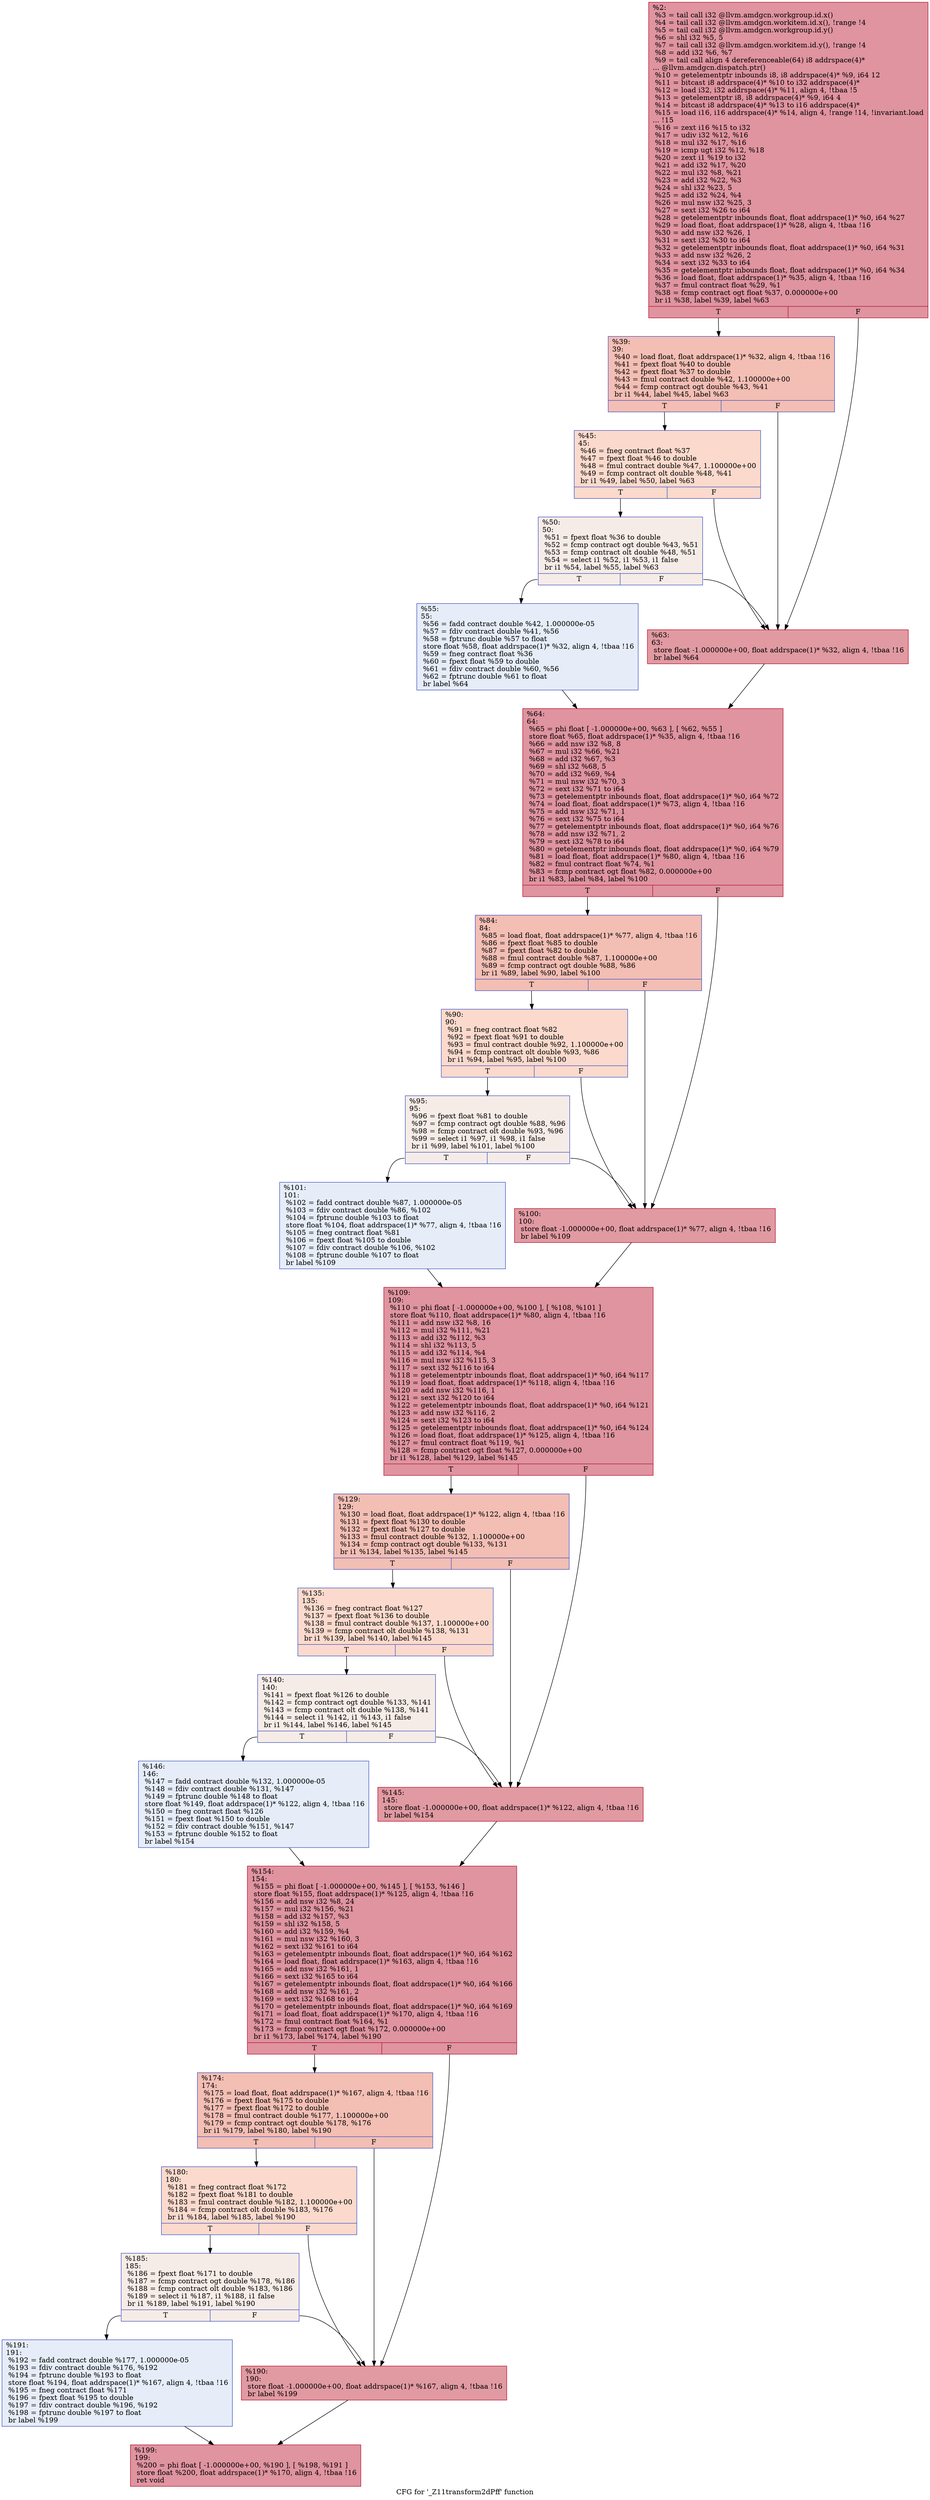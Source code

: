 digraph "CFG for '_Z11transform2dPff' function" {
	label="CFG for '_Z11transform2dPff' function";

	Node0x6171720 [shape=record,color="#b70d28ff", style=filled, fillcolor="#b70d2870",label="{%2:\l  %3 = tail call i32 @llvm.amdgcn.workgroup.id.x()\l  %4 = tail call i32 @llvm.amdgcn.workitem.id.x(), !range !4\l  %5 = tail call i32 @llvm.amdgcn.workgroup.id.y()\l  %6 = shl i32 %5, 5\l  %7 = tail call i32 @llvm.amdgcn.workitem.id.y(), !range !4\l  %8 = add i32 %6, %7\l  %9 = tail call align 4 dereferenceable(64) i8 addrspace(4)*\l... @llvm.amdgcn.dispatch.ptr()\l  %10 = getelementptr inbounds i8, i8 addrspace(4)* %9, i64 12\l  %11 = bitcast i8 addrspace(4)* %10 to i32 addrspace(4)*\l  %12 = load i32, i32 addrspace(4)* %11, align 4, !tbaa !5\l  %13 = getelementptr i8, i8 addrspace(4)* %9, i64 4\l  %14 = bitcast i8 addrspace(4)* %13 to i16 addrspace(4)*\l  %15 = load i16, i16 addrspace(4)* %14, align 4, !range !14, !invariant.load\l... !15\l  %16 = zext i16 %15 to i32\l  %17 = udiv i32 %12, %16\l  %18 = mul i32 %17, %16\l  %19 = icmp ugt i32 %12, %18\l  %20 = zext i1 %19 to i32\l  %21 = add i32 %17, %20\l  %22 = mul i32 %8, %21\l  %23 = add i32 %22, %3\l  %24 = shl i32 %23, 5\l  %25 = add i32 %24, %4\l  %26 = mul nsw i32 %25, 3\l  %27 = sext i32 %26 to i64\l  %28 = getelementptr inbounds float, float addrspace(1)* %0, i64 %27\l  %29 = load float, float addrspace(1)* %28, align 4, !tbaa !16\l  %30 = add nsw i32 %26, 1\l  %31 = sext i32 %30 to i64\l  %32 = getelementptr inbounds float, float addrspace(1)* %0, i64 %31\l  %33 = add nsw i32 %26, 2\l  %34 = sext i32 %33 to i64\l  %35 = getelementptr inbounds float, float addrspace(1)* %0, i64 %34\l  %36 = load float, float addrspace(1)* %35, align 4, !tbaa !16\l  %37 = fmul contract float %29, %1\l  %38 = fcmp contract ogt float %37, 0.000000e+00\l  br i1 %38, label %39, label %63\l|{<s0>T|<s1>F}}"];
	Node0x6171720:s0 -> Node0x6176250;
	Node0x6171720:s1 -> Node0x61762e0;
	Node0x6176250 [shape=record,color="#3d50c3ff", style=filled, fillcolor="#e36c5570",label="{%39:\l39:                                               \l  %40 = load float, float addrspace(1)* %32, align 4, !tbaa !16\l  %41 = fpext float %40 to double\l  %42 = fpext float %37 to double\l  %43 = fmul contract double %42, 1.100000e+00\l  %44 = fcmp contract ogt double %43, %41\l  br i1 %44, label %45, label %63\l|{<s0>T|<s1>F}}"];
	Node0x6176250:s0 -> Node0x61766c0;
	Node0x6176250:s1 -> Node0x61762e0;
	Node0x61766c0 [shape=record,color="#3d50c3ff", style=filled, fillcolor="#f7ac8e70",label="{%45:\l45:                                               \l  %46 = fneg contract float %37\l  %47 = fpext float %46 to double\l  %48 = fmul contract double %47, 1.100000e+00\l  %49 = fcmp contract olt double %48, %41\l  br i1 %49, label %50, label %63\l|{<s0>T|<s1>F}}"];
	Node0x61766c0:s0 -> Node0x6176a00;
	Node0x61766c0:s1 -> Node0x61762e0;
	Node0x6176a00 [shape=record,color="#3d50c3ff", style=filled, fillcolor="#ead5c970",label="{%50:\l50:                                               \l  %51 = fpext float %36 to double\l  %52 = fcmp contract ogt double %43, %51\l  %53 = fcmp contract olt double %48, %51\l  %54 = select i1 %52, i1 %53, i1 false\l  br i1 %54, label %55, label %63\l|{<s0>T|<s1>F}}"];
	Node0x6176a00:s0 -> Node0x6176d40;
	Node0x6176a00:s1 -> Node0x61762e0;
	Node0x6176d40 [shape=record,color="#3d50c3ff", style=filled, fillcolor="#c7d7f070",label="{%55:\l55:                                               \l  %56 = fadd contract double %42, 1.000000e-05\l  %57 = fdiv contract double %41, %56\l  %58 = fptrunc double %57 to float\l  store float %58, float addrspace(1)* %32, align 4, !tbaa !16\l  %59 = fneg contract float %36\l  %60 = fpext float %59 to double\l  %61 = fdiv contract double %60, %56\l  %62 = fptrunc double %61 to float\l  br label %64\l}"];
	Node0x6176d40 -> Node0x6177270;
	Node0x61762e0 [shape=record,color="#b70d28ff", style=filled, fillcolor="#bb1b2c70",label="{%63:\l63:                                               \l  store float -1.000000e+00, float addrspace(1)* %32, align 4, !tbaa !16\l  br label %64\l}"];
	Node0x61762e0 -> Node0x6177270;
	Node0x6177270 [shape=record,color="#b70d28ff", style=filled, fillcolor="#b70d2870",label="{%64:\l64:                                               \l  %65 = phi float [ -1.000000e+00, %63 ], [ %62, %55 ]\l  store float %65, float addrspace(1)* %35, align 4, !tbaa !16\l  %66 = add nsw i32 %8, 8\l  %67 = mul i32 %66, %21\l  %68 = add i32 %67, %3\l  %69 = shl i32 %68, 5\l  %70 = add i32 %69, %4\l  %71 = mul nsw i32 %70, 3\l  %72 = sext i32 %71 to i64\l  %73 = getelementptr inbounds float, float addrspace(1)* %0, i64 %72\l  %74 = load float, float addrspace(1)* %73, align 4, !tbaa !16\l  %75 = add nsw i32 %71, 1\l  %76 = sext i32 %75 to i64\l  %77 = getelementptr inbounds float, float addrspace(1)* %0, i64 %76\l  %78 = add nsw i32 %71, 2\l  %79 = sext i32 %78 to i64\l  %80 = getelementptr inbounds float, float addrspace(1)* %0, i64 %79\l  %81 = load float, float addrspace(1)* %80, align 4, !tbaa !16\l  %82 = fmul contract float %74, %1\l  %83 = fcmp contract ogt float %82, 0.000000e+00\l  br i1 %83, label %84, label %100\l|{<s0>T|<s1>F}}"];
	Node0x6177270:s0 -> Node0x61781a0;
	Node0x6177270:s1 -> Node0x61781f0;
	Node0x61781a0 [shape=record,color="#3d50c3ff", style=filled, fillcolor="#e36c5570",label="{%84:\l84:                                               \l  %85 = load float, float addrspace(1)* %77, align 4, !tbaa !16\l  %86 = fpext float %85 to double\l  %87 = fpext float %82 to double\l  %88 = fmul contract double %87, 1.100000e+00\l  %89 = fcmp contract ogt double %88, %86\l  br i1 %89, label %90, label %100\l|{<s0>T|<s1>F}}"];
	Node0x61781a0:s0 -> Node0x6178590;
	Node0x61781a0:s1 -> Node0x61781f0;
	Node0x6178590 [shape=record,color="#3d50c3ff", style=filled, fillcolor="#f7ac8e70",label="{%90:\l90:                                               \l  %91 = fneg contract float %82\l  %92 = fpext float %91 to double\l  %93 = fmul contract double %92, 1.100000e+00\l  %94 = fcmp contract olt double %93, %86\l  br i1 %94, label %95, label %100\l|{<s0>T|<s1>F}}"];
	Node0x6178590:s0 -> Node0x6178890;
	Node0x6178590:s1 -> Node0x61781f0;
	Node0x6178890 [shape=record,color="#3d50c3ff", style=filled, fillcolor="#ead5c970",label="{%95:\l95:                                               \l  %96 = fpext float %81 to double\l  %97 = fcmp contract ogt double %88, %96\l  %98 = fcmp contract olt double %93, %96\l  %99 = select i1 %97, i1 %98, i1 false\l  br i1 %99, label %101, label %100\l|{<s0>T|<s1>F}}"];
	Node0x6178890:s0 -> Node0x6178bd0;
	Node0x6178890:s1 -> Node0x61781f0;
	Node0x61781f0 [shape=record,color="#b70d28ff", style=filled, fillcolor="#bb1b2c70",label="{%100:\l100:                                              \l  store float -1.000000e+00, float addrspace(1)* %77, align 4, !tbaa !16\l  br label %109\l}"];
	Node0x61781f0 -> Node0x6178d60;
	Node0x6178bd0 [shape=record,color="#3d50c3ff", style=filled, fillcolor="#c7d7f070",label="{%101:\l101:                                              \l  %102 = fadd contract double %87, 1.000000e-05\l  %103 = fdiv contract double %86, %102\l  %104 = fptrunc double %103 to float\l  store float %104, float addrspace(1)* %77, align 4, !tbaa !16\l  %105 = fneg contract float %81\l  %106 = fpext float %105 to double\l  %107 = fdiv contract double %106, %102\l  %108 = fptrunc double %107 to float\l  br label %109\l}"];
	Node0x6178bd0 -> Node0x6178d60;
	Node0x6178d60 [shape=record,color="#b70d28ff", style=filled, fillcolor="#b70d2870",label="{%109:\l109:                                              \l  %110 = phi float [ -1.000000e+00, %100 ], [ %108, %101 ]\l  store float %110, float addrspace(1)* %80, align 4, !tbaa !16\l  %111 = add nsw i32 %8, 16\l  %112 = mul i32 %111, %21\l  %113 = add i32 %112, %3\l  %114 = shl i32 %113, 5\l  %115 = add i32 %114, %4\l  %116 = mul nsw i32 %115, 3\l  %117 = sext i32 %116 to i64\l  %118 = getelementptr inbounds float, float addrspace(1)* %0, i64 %117\l  %119 = load float, float addrspace(1)* %118, align 4, !tbaa !16\l  %120 = add nsw i32 %116, 1\l  %121 = sext i32 %120 to i64\l  %122 = getelementptr inbounds float, float addrspace(1)* %0, i64 %121\l  %123 = add nsw i32 %116, 2\l  %124 = sext i32 %123 to i64\l  %125 = getelementptr inbounds float, float addrspace(1)* %0, i64 %124\l  %126 = load float, float addrspace(1)* %125, align 4, !tbaa !16\l  %127 = fmul contract float %119, %1\l  %128 = fcmp contract ogt float %127, 0.000000e+00\l  br i1 %128, label %129, label %145\l|{<s0>T|<s1>F}}"];
	Node0x6178d60:s0 -> Node0x6177470;
	Node0x6178d60:s1 -> Node0x61774c0;
	Node0x6177470 [shape=record,color="#3d50c3ff", style=filled, fillcolor="#e36c5570",label="{%129:\l129:                                              \l  %130 = load float, float addrspace(1)* %122, align 4, !tbaa !16\l  %131 = fpext float %130 to double\l  %132 = fpext float %127 to double\l  %133 = fmul contract double %132, 1.100000e+00\l  %134 = fcmp contract ogt double %133, %131\l  br i1 %134, label %135, label %145\l|{<s0>T|<s1>F}}"];
	Node0x6177470:s0 -> Node0x6177830;
	Node0x6177470:s1 -> Node0x61774c0;
	Node0x6177830 [shape=record,color="#3d50c3ff", style=filled, fillcolor="#f7ac8e70",label="{%135:\l135:                                              \l  %136 = fneg contract float %127\l  %137 = fpext float %136 to double\l  %138 = fmul contract double %137, 1.100000e+00\l  %139 = fcmp contract olt double %138, %131\l  br i1 %139, label %140, label %145\l|{<s0>T|<s1>F}}"];
	Node0x6177830:s0 -> Node0x617a870;
	Node0x6177830:s1 -> Node0x61774c0;
	Node0x617a870 [shape=record,color="#3d50c3ff", style=filled, fillcolor="#ead5c970",label="{%140:\l140:                                              \l  %141 = fpext float %126 to double\l  %142 = fcmp contract ogt double %133, %141\l  %143 = fcmp contract olt double %138, %141\l  %144 = select i1 %142, i1 %143, i1 false\l  br i1 %144, label %146, label %145\l|{<s0>T|<s1>F}}"];
	Node0x617a870:s0 -> Node0x617abb0;
	Node0x617a870:s1 -> Node0x61774c0;
	Node0x61774c0 [shape=record,color="#b70d28ff", style=filled, fillcolor="#bb1b2c70",label="{%145:\l145:                                              \l  store float -1.000000e+00, float addrspace(1)* %122, align 4, !tbaa !16\l  br label %154\l}"];
	Node0x61774c0 -> Node0x617ad40;
	Node0x617abb0 [shape=record,color="#3d50c3ff", style=filled, fillcolor="#c7d7f070",label="{%146:\l146:                                              \l  %147 = fadd contract double %132, 1.000000e-05\l  %148 = fdiv contract double %131, %147\l  %149 = fptrunc double %148 to float\l  store float %149, float addrspace(1)* %122, align 4, !tbaa !16\l  %150 = fneg contract float %126\l  %151 = fpext float %150 to double\l  %152 = fdiv contract double %151, %147\l  %153 = fptrunc double %152 to float\l  br label %154\l}"];
	Node0x617abb0 -> Node0x617ad40;
	Node0x617ad40 [shape=record,color="#b70d28ff", style=filled, fillcolor="#b70d2870",label="{%154:\l154:                                              \l  %155 = phi float [ -1.000000e+00, %145 ], [ %153, %146 ]\l  store float %155, float addrspace(1)* %125, align 4, !tbaa !16\l  %156 = add nsw i32 %8, 24\l  %157 = mul i32 %156, %21\l  %158 = add i32 %157, %3\l  %159 = shl i32 %158, 5\l  %160 = add i32 %159, %4\l  %161 = mul nsw i32 %160, 3\l  %162 = sext i32 %161 to i64\l  %163 = getelementptr inbounds float, float addrspace(1)* %0, i64 %162\l  %164 = load float, float addrspace(1)* %163, align 4, !tbaa !16\l  %165 = add nsw i32 %161, 1\l  %166 = sext i32 %165 to i64\l  %167 = getelementptr inbounds float, float addrspace(1)* %0, i64 %166\l  %168 = add nsw i32 %161, 2\l  %169 = sext i32 %168 to i64\l  %170 = getelementptr inbounds float, float addrspace(1)* %0, i64 %169\l  %171 = load float, float addrspace(1)* %170, align 4, !tbaa !16\l  %172 = fmul contract float %164, %1\l  %173 = fcmp contract ogt float %172, 0.000000e+00\l  br i1 %173, label %174, label %190\l|{<s0>T|<s1>F}}"];
	Node0x617ad40:s0 -> Node0x617bd90;
	Node0x617ad40:s1 -> Node0x617bde0;
	Node0x617bd90 [shape=record,color="#3d50c3ff", style=filled, fillcolor="#e36c5570",label="{%174:\l174:                                              \l  %175 = load float, float addrspace(1)* %167, align 4, !tbaa !16\l  %176 = fpext float %175 to double\l  %177 = fpext float %172 to double\l  %178 = fmul contract double %177, 1.100000e+00\l  %179 = fcmp contract ogt double %178, %176\l  br i1 %179, label %180, label %190\l|{<s0>T|<s1>F}}"];
	Node0x617bd90:s0 -> Node0x617c150;
	Node0x617bd90:s1 -> Node0x617bde0;
	Node0x617c150 [shape=record,color="#3d50c3ff", style=filled, fillcolor="#f7ac8e70",label="{%180:\l180:                                              \l  %181 = fneg contract float %172\l  %182 = fpext float %181 to double\l  %183 = fmul contract double %182, 1.100000e+00\l  %184 = fcmp contract olt double %183, %176\l  br i1 %184, label %185, label %190\l|{<s0>T|<s1>F}}"];
	Node0x617c150:s0 -> Node0x617c450;
	Node0x617c150:s1 -> Node0x617bde0;
	Node0x617c450 [shape=record,color="#3d50c3ff", style=filled, fillcolor="#ead5c970",label="{%185:\l185:                                              \l  %186 = fpext float %171 to double\l  %187 = fcmp contract ogt double %178, %186\l  %188 = fcmp contract olt double %183, %186\l  %189 = select i1 %187, i1 %188, i1 false\l  br i1 %189, label %191, label %190\l|{<s0>T|<s1>F}}"];
	Node0x617c450:s0 -> Node0x617c790;
	Node0x617c450:s1 -> Node0x617bde0;
	Node0x617bde0 [shape=record,color="#b70d28ff", style=filled, fillcolor="#bb1b2c70",label="{%190:\l190:                                              \l  store float -1.000000e+00, float addrspace(1)* %167, align 4, !tbaa !16\l  br label %199\l}"];
	Node0x617bde0 -> Node0x617c920;
	Node0x617c790 [shape=record,color="#3d50c3ff", style=filled, fillcolor="#c7d7f070",label="{%191:\l191:                                              \l  %192 = fadd contract double %177, 1.000000e-05\l  %193 = fdiv contract double %176, %192\l  %194 = fptrunc double %193 to float\l  store float %194, float addrspace(1)* %167, align 4, !tbaa !16\l  %195 = fneg contract float %171\l  %196 = fpext float %195 to double\l  %197 = fdiv contract double %196, %192\l  %198 = fptrunc double %197 to float\l  br label %199\l}"];
	Node0x617c790 -> Node0x617c920;
	Node0x617c920 [shape=record,color="#b70d28ff", style=filled, fillcolor="#b70d2870",label="{%199:\l199:                                              \l  %200 = phi float [ -1.000000e+00, %190 ], [ %198, %191 ]\l  store float %200, float addrspace(1)* %170, align 4, !tbaa !16\l  ret void\l}"];
}
